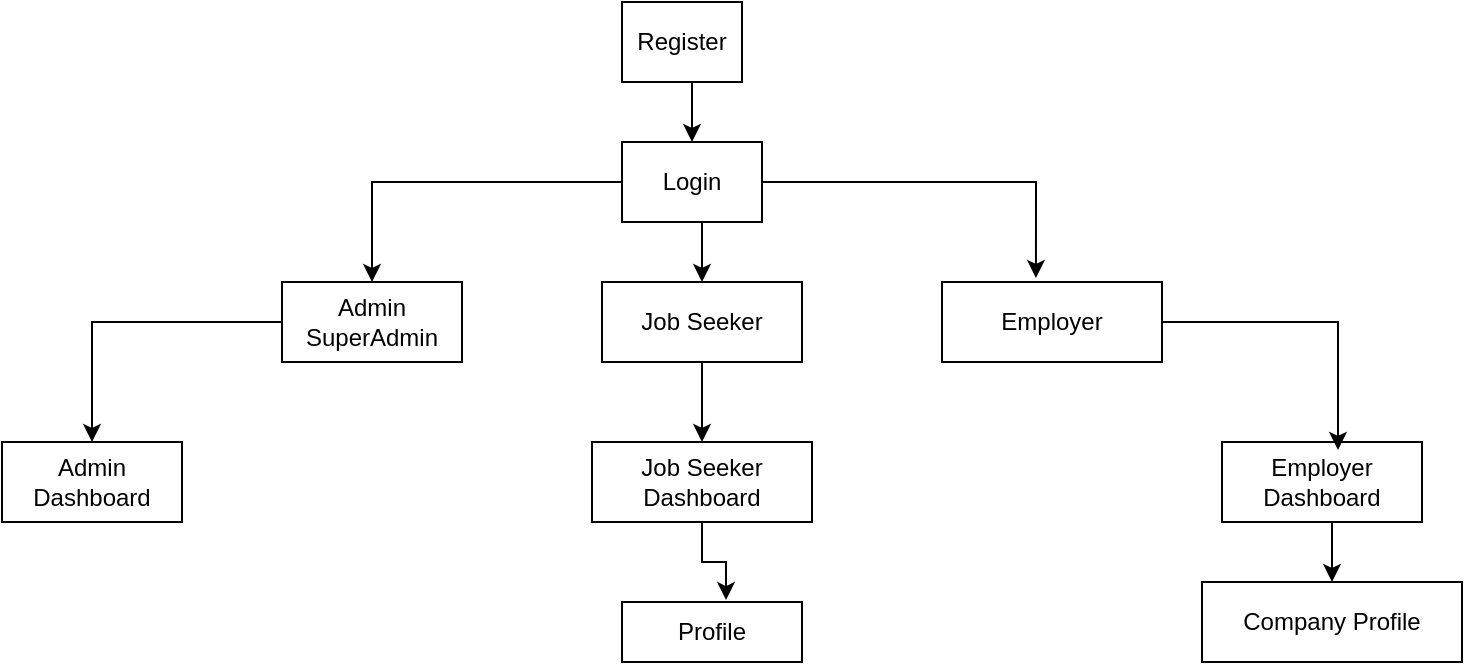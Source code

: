 <mxfile version="24.7.17">
  <diagram name="Page-1" id="dVmRl3VIObGdC8nmsHOW">
    <mxGraphModel dx="880" dy="426" grid="1" gridSize="10" guides="1" tooltips="1" connect="1" arrows="1" fold="1" page="1" pageScale="1" pageWidth="850" pageHeight="1100" math="0" shadow="0">
      <root>
        <mxCell id="0" />
        <mxCell id="1" parent="0" />
        <mxCell id="rZI8iGCIiP59zcW76o9h-7" style="edgeStyle=orthogonalEdgeStyle;rounded=0;orthogonalLoop=1;jettySize=auto;html=1;exitX=0;exitY=0.5;exitDx=0;exitDy=0;entryX=0.5;entryY=0;entryDx=0;entryDy=0;" parent="1" source="rZI8iGCIiP59zcW76o9h-1" target="rZI8iGCIiP59zcW76o9h-4" edge="1">
          <mxGeometry relative="1" as="geometry" />
        </mxCell>
        <mxCell id="rZI8iGCIiP59zcW76o9h-8" style="edgeStyle=orthogonalEdgeStyle;rounded=0;orthogonalLoop=1;jettySize=auto;html=1;exitX=0.5;exitY=1;exitDx=0;exitDy=0;entryX=0.5;entryY=0;entryDx=0;entryDy=0;" parent="1" source="rZI8iGCIiP59zcW76o9h-1" target="rZI8iGCIiP59zcW76o9h-5" edge="1">
          <mxGeometry relative="1" as="geometry" />
        </mxCell>
        <mxCell id="rZI8iGCIiP59zcW76o9h-1" value="Login" style="rounded=0;whiteSpace=wrap;html=1;" parent="1" vertex="1">
          <mxGeometry x="360" y="90" width="70" height="40" as="geometry" />
        </mxCell>
        <mxCell id="rZI8iGCIiP59zcW76o9h-3" style="edgeStyle=orthogonalEdgeStyle;rounded=0;orthogonalLoop=1;jettySize=auto;html=1;exitX=0.5;exitY=1;exitDx=0;exitDy=0;entryX=0.5;entryY=0;entryDx=0;entryDy=0;" parent="1" source="rZI8iGCIiP59zcW76o9h-2" target="rZI8iGCIiP59zcW76o9h-1" edge="1">
          <mxGeometry relative="1" as="geometry" />
        </mxCell>
        <mxCell id="rZI8iGCIiP59zcW76o9h-2" value="Register" style="rounded=0;whiteSpace=wrap;html=1;" parent="1" vertex="1">
          <mxGeometry x="360" y="20" width="60" height="40" as="geometry" />
        </mxCell>
        <mxCell id="rZI8iGCIiP59zcW76o9h-13" style="edgeStyle=orthogonalEdgeStyle;rounded=0;orthogonalLoop=1;jettySize=auto;html=1;exitX=0;exitY=0.5;exitDx=0;exitDy=0;entryX=0.5;entryY=0;entryDx=0;entryDy=0;" parent="1" source="rZI8iGCIiP59zcW76o9h-4" target="rZI8iGCIiP59zcW76o9h-10" edge="1">
          <mxGeometry relative="1" as="geometry" />
        </mxCell>
        <mxCell id="rZI8iGCIiP59zcW76o9h-4" value="Admin&lt;div&gt;SuperAdmin&lt;/div&gt;" style="rounded=0;whiteSpace=wrap;html=1;" parent="1" vertex="1">
          <mxGeometry x="190" y="160" width="90" height="40" as="geometry" />
        </mxCell>
        <mxCell id="rZI8iGCIiP59zcW76o9h-14" style="edgeStyle=orthogonalEdgeStyle;rounded=0;orthogonalLoop=1;jettySize=auto;html=1;exitX=0.5;exitY=1;exitDx=0;exitDy=0;entryX=0.5;entryY=0;entryDx=0;entryDy=0;" parent="1" source="rZI8iGCIiP59zcW76o9h-5" target="rZI8iGCIiP59zcW76o9h-11" edge="1">
          <mxGeometry relative="1" as="geometry" />
        </mxCell>
        <mxCell id="rZI8iGCIiP59zcW76o9h-5" value="Job Seeker" style="rounded=0;whiteSpace=wrap;html=1;" parent="1" vertex="1">
          <mxGeometry x="350" y="160" width="100" height="40" as="geometry" />
        </mxCell>
        <mxCell id="rZI8iGCIiP59zcW76o9h-6" value="Employer" style="rounded=0;whiteSpace=wrap;html=1;" parent="1" vertex="1">
          <mxGeometry x="520" y="160" width="110" height="40" as="geometry" />
        </mxCell>
        <mxCell id="rZI8iGCIiP59zcW76o9h-9" style="edgeStyle=orthogonalEdgeStyle;rounded=0;orthogonalLoop=1;jettySize=auto;html=1;exitX=1;exitY=0.5;exitDx=0;exitDy=0;entryX=0.427;entryY=-0.05;entryDx=0;entryDy=0;entryPerimeter=0;" parent="1" source="rZI8iGCIiP59zcW76o9h-1" target="rZI8iGCIiP59zcW76o9h-6" edge="1">
          <mxGeometry relative="1" as="geometry" />
        </mxCell>
        <mxCell id="rZI8iGCIiP59zcW76o9h-10" value="Admin&lt;div&gt;Dashboard&lt;/div&gt;" style="rounded=0;whiteSpace=wrap;html=1;" parent="1" vertex="1">
          <mxGeometry x="50" y="240" width="90" height="40" as="geometry" />
        </mxCell>
        <mxCell id="rZI8iGCIiP59zcW76o9h-11" value="Job Seeker&lt;div&gt;Dashboard&lt;/div&gt;" style="rounded=0;whiteSpace=wrap;html=1;" parent="1" vertex="1">
          <mxGeometry x="345" y="240" width="110" height="40" as="geometry" />
        </mxCell>
        <mxCell id="wa9gOQ-3Xn63JsXyeDN5-5" style="edgeStyle=orthogonalEdgeStyle;rounded=0;orthogonalLoop=1;jettySize=auto;html=1;exitX=0.5;exitY=1;exitDx=0;exitDy=0;entryX=0.5;entryY=0;entryDx=0;entryDy=0;" edge="1" parent="1" source="rZI8iGCIiP59zcW76o9h-12" target="wa9gOQ-3Xn63JsXyeDN5-3">
          <mxGeometry relative="1" as="geometry" />
        </mxCell>
        <mxCell id="rZI8iGCIiP59zcW76o9h-12" value="Employer Dashboard" style="rounded=0;whiteSpace=wrap;html=1;" parent="1" vertex="1">
          <mxGeometry x="660" y="240" width="100" height="40" as="geometry" />
        </mxCell>
        <mxCell id="rZI8iGCIiP59zcW76o9h-15" style="edgeStyle=orthogonalEdgeStyle;rounded=0;orthogonalLoop=1;jettySize=auto;html=1;exitX=1;exitY=0.5;exitDx=0;exitDy=0;entryX=0.58;entryY=0.1;entryDx=0;entryDy=0;entryPerimeter=0;" parent="1" source="rZI8iGCIiP59zcW76o9h-6" target="rZI8iGCIiP59zcW76o9h-12" edge="1">
          <mxGeometry relative="1" as="geometry" />
        </mxCell>
        <mxCell id="wa9gOQ-3Xn63JsXyeDN5-1" value="Profile" style="rounded=0;whiteSpace=wrap;html=1;" vertex="1" parent="1">
          <mxGeometry x="360" y="320" width="90" height="30" as="geometry" />
        </mxCell>
        <mxCell id="wa9gOQ-3Xn63JsXyeDN5-2" style="edgeStyle=orthogonalEdgeStyle;rounded=0;orthogonalLoop=1;jettySize=auto;html=1;exitX=0.5;exitY=1;exitDx=0;exitDy=0;entryX=0.578;entryY=-0.033;entryDx=0;entryDy=0;entryPerimeter=0;" edge="1" parent="1" source="rZI8iGCIiP59zcW76o9h-11" target="wa9gOQ-3Xn63JsXyeDN5-1">
          <mxGeometry relative="1" as="geometry" />
        </mxCell>
        <mxCell id="wa9gOQ-3Xn63JsXyeDN5-3" value="Company Profile" style="rounded=0;whiteSpace=wrap;html=1;" vertex="1" parent="1">
          <mxGeometry x="650" y="310" width="130" height="40" as="geometry" />
        </mxCell>
      </root>
    </mxGraphModel>
  </diagram>
</mxfile>
